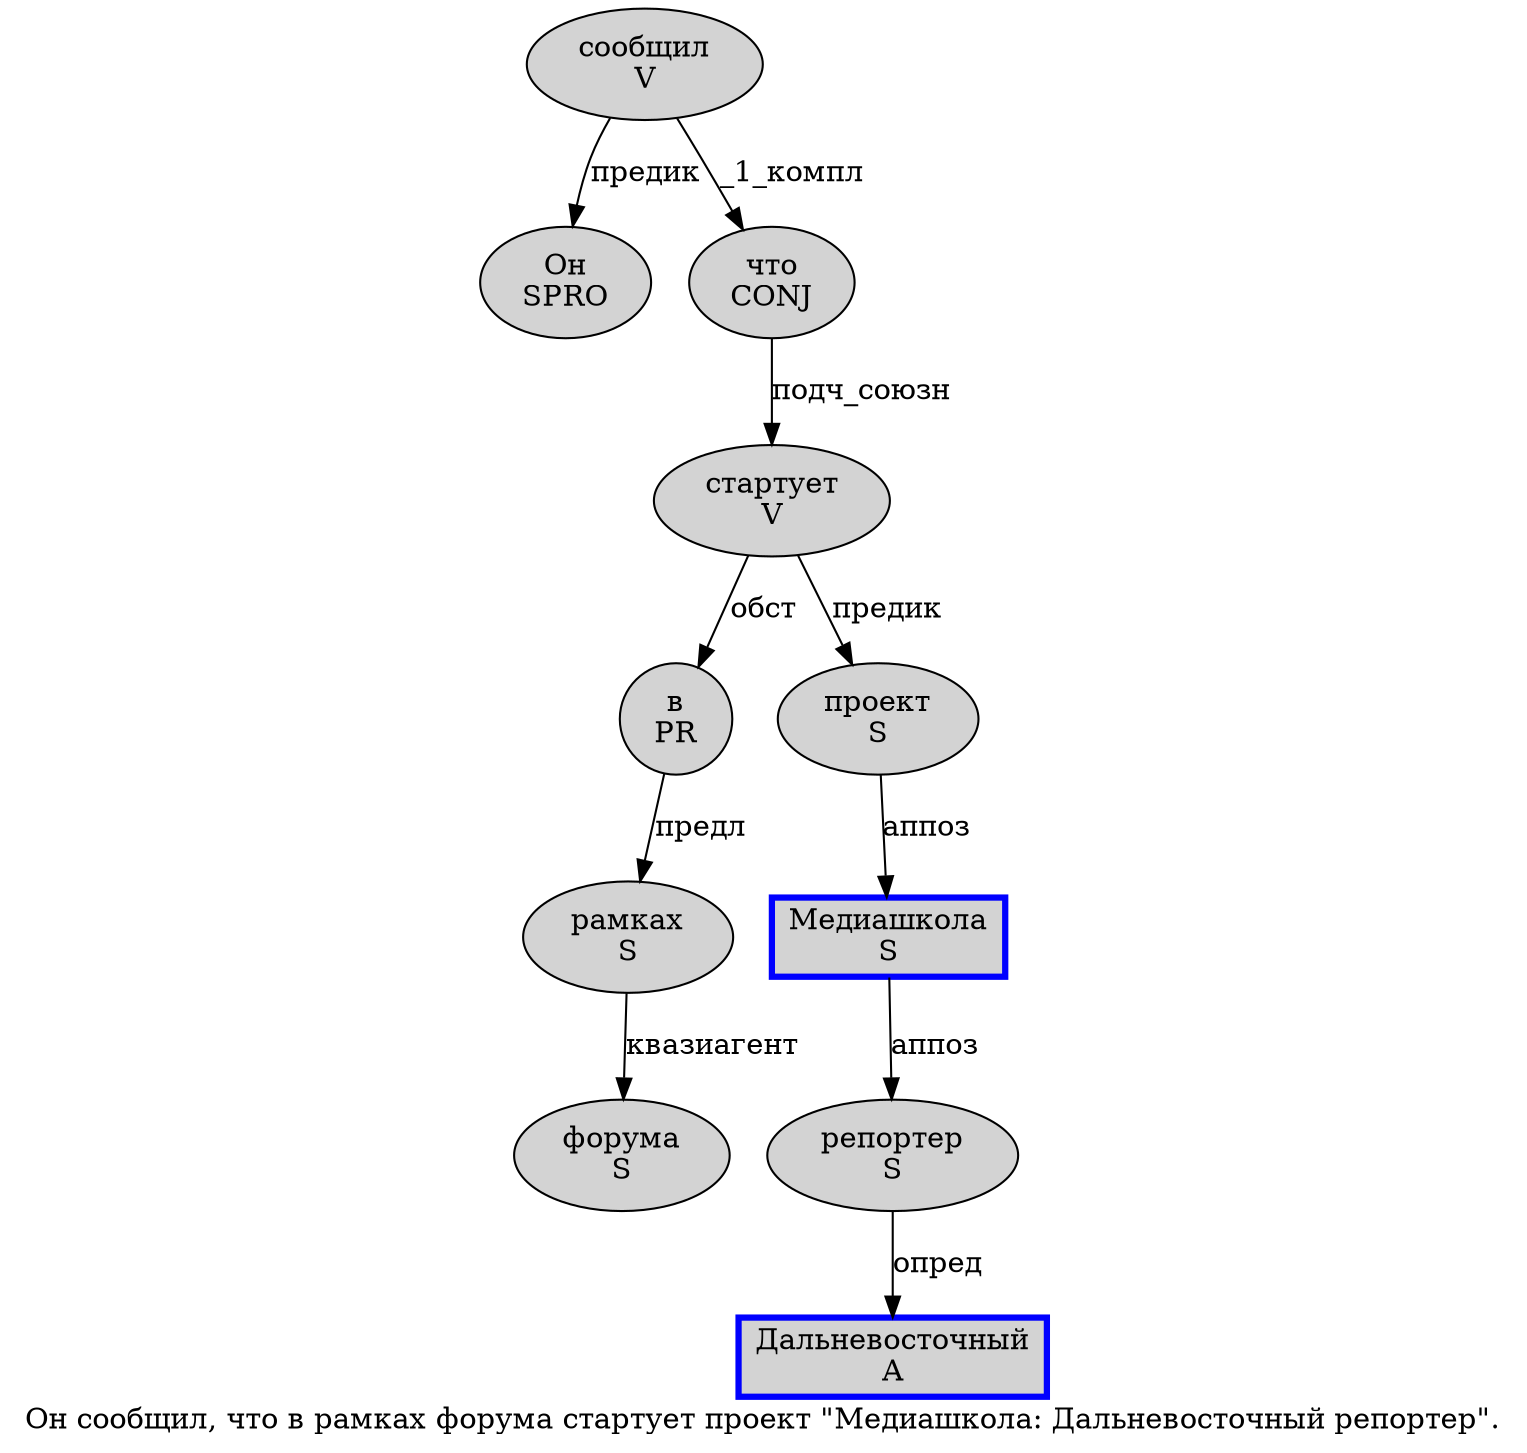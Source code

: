 digraph SENTENCE_325 {
	graph [label="Он сообщил, что в рамках форума стартует проект \"Медиашкола: Дальневосточный репортер\"."]
	node [style=filled]
		0 [label="Он
SPRO" color="" fillcolor=lightgray penwidth=1 shape=ellipse]
		1 [label="сообщил
V" color="" fillcolor=lightgray penwidth=1 shape=ellipse]
		3 [label="что
CONJ" color="" fillcolor=lightgray penwidth=1 shape=ellipse]
		4 [label="в
PR" color="" fillcolor=lightgray penwidth=1 shape=ellipse]
		5 [label="рамках
S" color="" fillcolor=lightgray penwidth=1 shape=ellipse]
		6 [label="форума
S" color="" fillcolor=lightgray penwidth=1 shape=ellipse]
		7 [label="стартует
V" color="" fillcolor=lightgray penwidth=1 shape=ellipse]
		8 [label="проект
S" color="" fillcolor=lightgray penwidth=1 shape=ellipse]
		10 [label="Медиашкола
S" color=blue fillcolor=lightgray penwidth=3 shape=box]
		12 [label="Дальневосточный
A" color=blue fillcolor=lightgray penwidth=3 shape=box]
		13 [label="репортер
S" color="" fillcolor=lightgray penwidth=1 shape=ellipse]
			7 -> 4 [label="обст"]
			7 -> 8 [label="предик"]
			5 -> 6 [label="квазиагент"]
			3 -> 7 [label="подч_союзн"]
			10 -> 13 [label="аппоз"]
			13 -> 12 [label="опред"]
			1 -> 0 [label="предик"]
			1 -> 3 [label="_1_компл"]
			4 -> 5 [label="предл"]
			8 -> 10 [label="аппоз"]
}